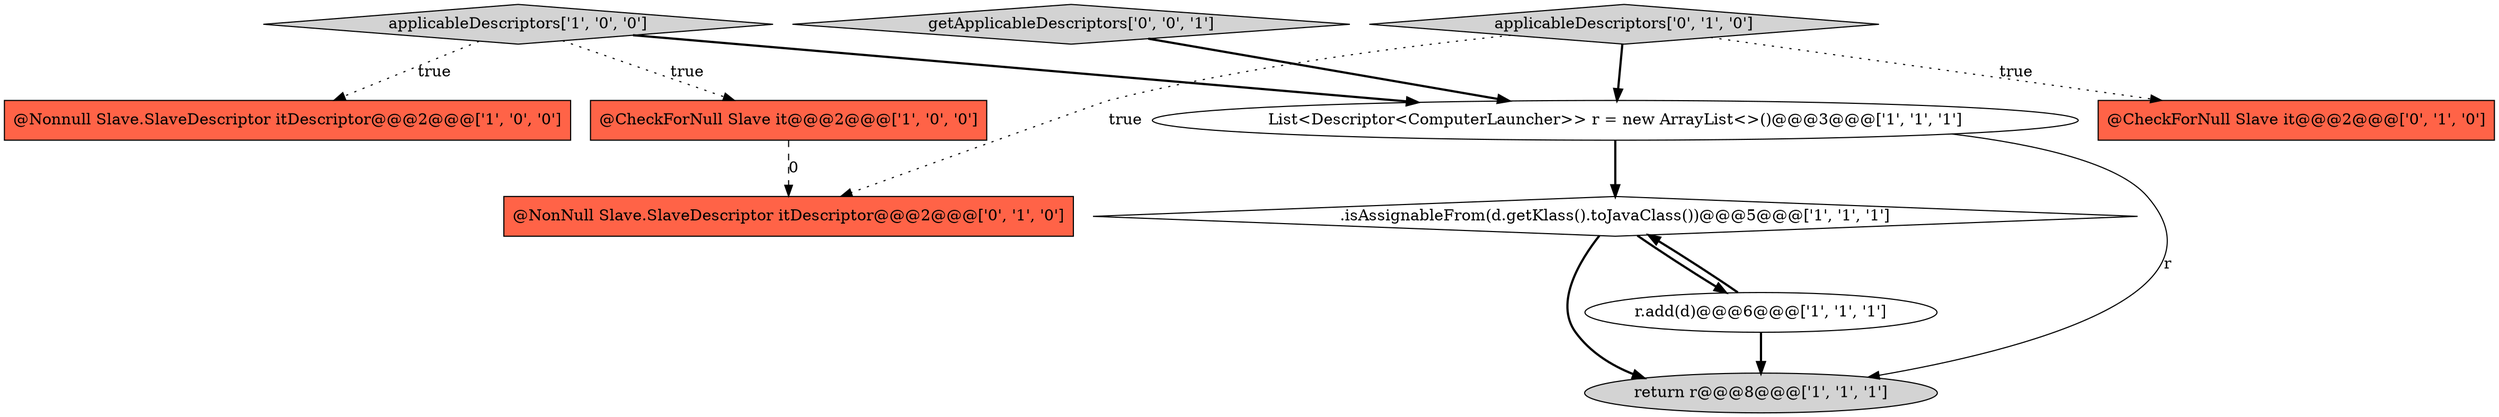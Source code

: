 digraph {
3 [style = filled, label = "@Nonnull Slave.SlaveDescriptor itDescriptor@@@2@@@['1', '0', '0']", fillcolor = tomato, shape = box image = "AAA0AAABBB1BBB"];
7 [style = filled, label = "@CheckForNull Slave it@@@2@@@['0', '1', '0']", fillcolor = tomato, shape = box image = "AAA0AAABBB2BBB"];
5 [style = filled, label = ".isAssignableFrom(d.getKlass().toJavaClass())@@@5@@@['1', '1', '1']", fillcolor = white, shape = diamond image = "AAA0AAABBB1BBB"];
8 [style = filled, label = "@NonNull Slave.SlaveDescriptor itDescriptor@@@2@@@['0', '1', '0']", fillcolor = tomato, shape = box image = "AAA1AAABBB2BBB"];
0 [style = filled, label = "r.add(d)@@@6@@@['1', '1', '1']", fillcolor = white, shape = ellipse image = "AAA0AAABBB1BBB"];
1 [style = filled, label = "List<Descriptor<ComputerLauncher>> r = new ArrayList<>()@@@3@@@['1', '1', '1']", fillcolor = white, shape = ellipse image = "AAA0AAABBB1BBB"];
9 [style = filled, label = "applicableDescriptors['0', '1', '0']", fillcolor = lightgray, shape = diamond image = "AAA0AAABBB2BBB"];
2 [style = filled, label = "applicableDescriptors['1', '0', '0']", fillcolor = lightgray, shape = diamond image = "AAA0AAABBB1BBB"];
6 [style = filled, label = "return r@@@8@@@['1', '1', '1']", fillcolor = lightgray, shape = ellipse image = "AAA0AAABBB1BBB"];
10 [style = filled, label = "getApplicableDescriptors['0', '0', '1']", fillcolor = lightgray, shape = diamond image = "AAA0AAABBB3BBB"];
4 [style = filled, label = "@CheckForNull Slave it@@@2@@@['1', '0', '0']", fillcolor = tomato, shape = box image = "AAA1AAABBB1BBB"];
1->5 [style = bold, label=""];
2->3 [style = dotted, label="true"];
4->8 [style = dashed, label="0"];
5->6 [style = bold, label=""];
9->1 [style = bold, label=""];
5->0 [style = bold, label=""];
10->1 [style = bold, label=""];
9->7 [style = dotted, label="true"];
1->6 [style = solid, label="r"];
0->6 [style = bold, label=""];
2->1 [style = bold, label=""];
2->4 [style = dotted, label="true"];
0->5 [style = bold, label=""];
9->8 [style = dotted, label="true"];
}
